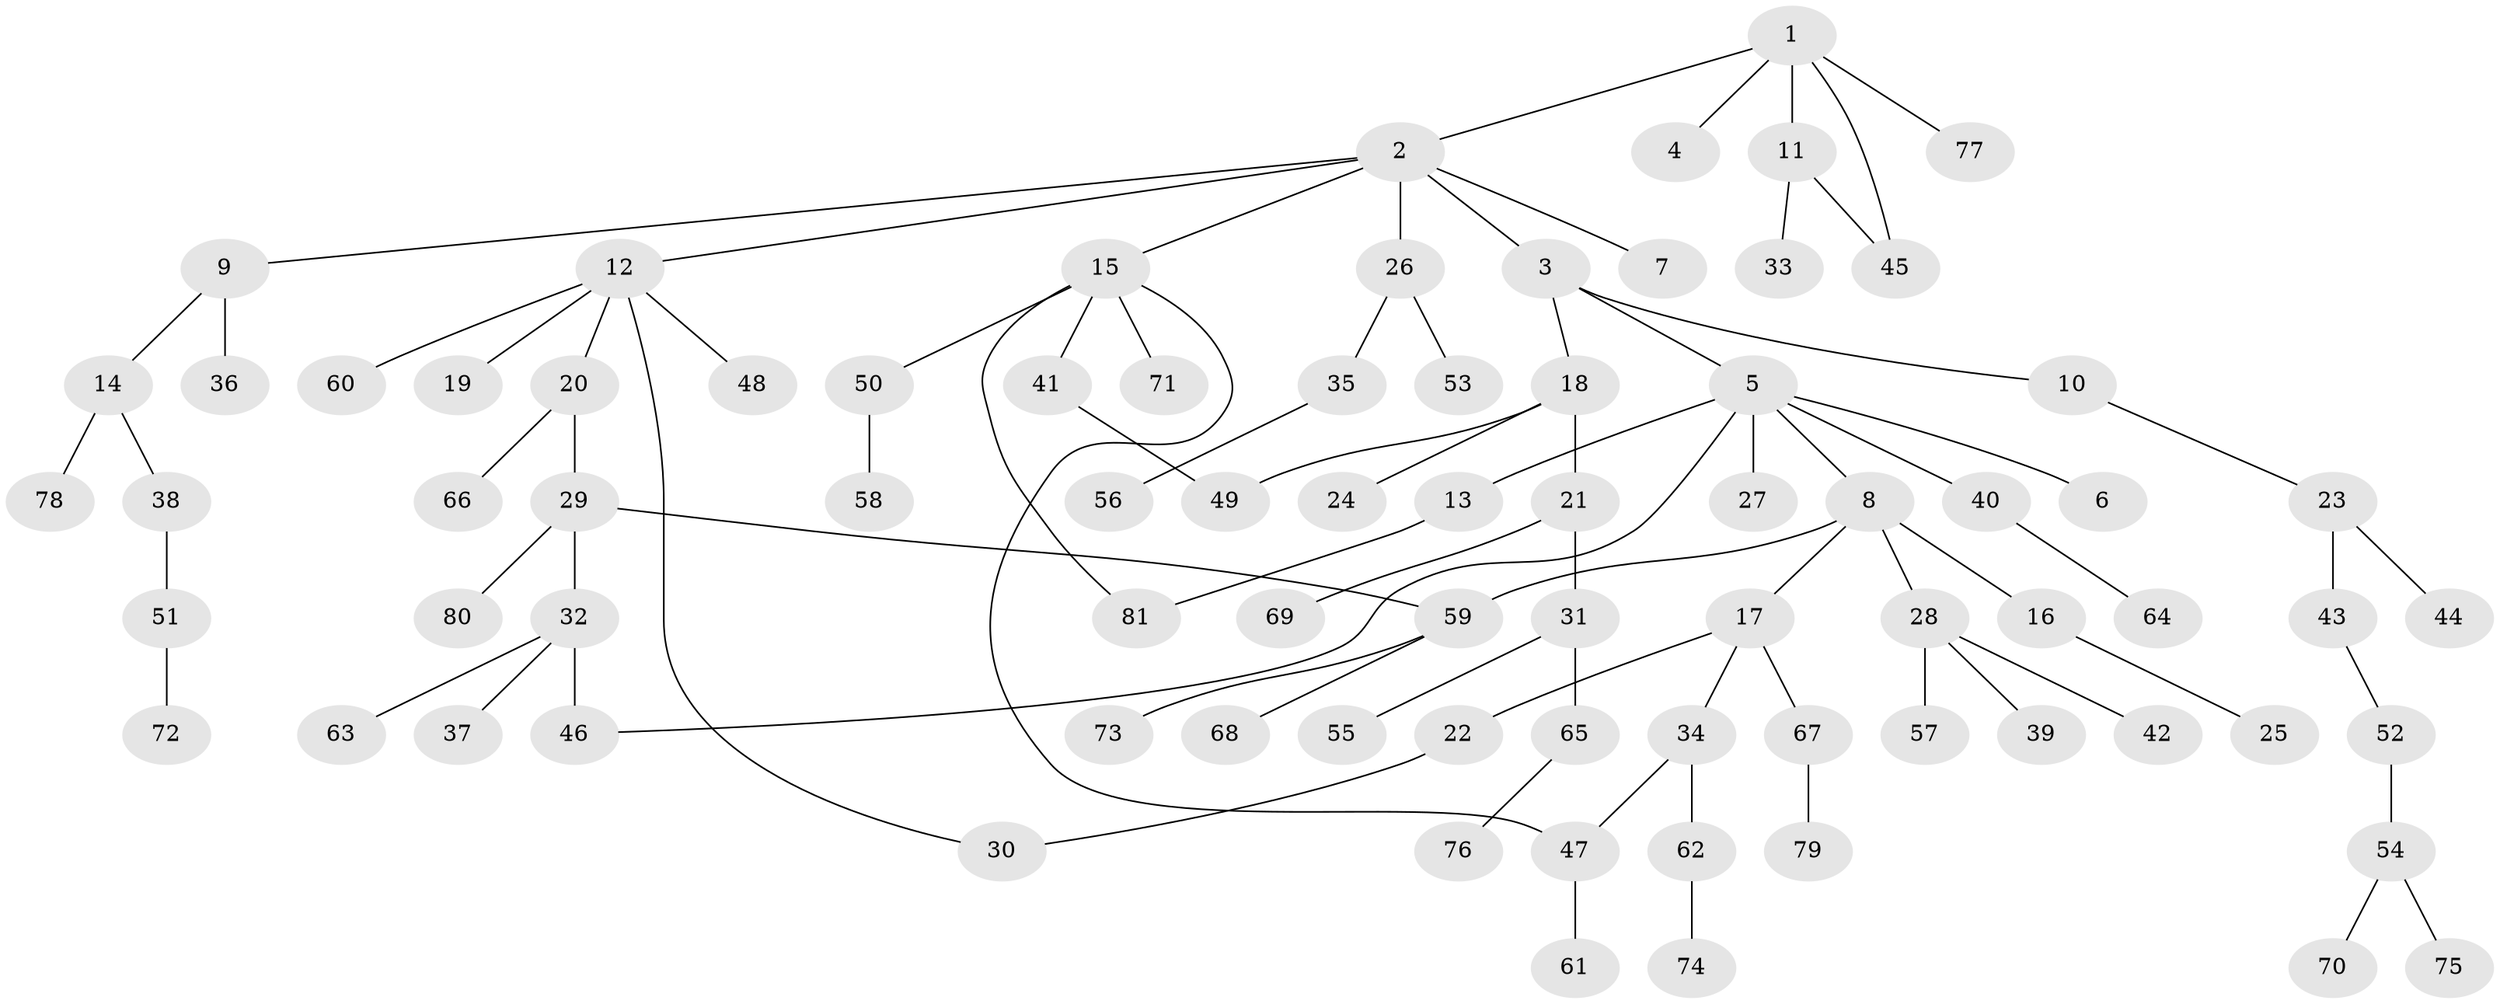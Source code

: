 // Generated by graph-tools (version 1.1) at 2025/01/03/09/25 03:01:05]
// undirected, 81 vertices, 87 edges
graph export_dot {
graph [start="1"]
  node [color=gray90,style=filled];
  1;
  2;
  3;
  4;
  5;
  6;
  7;
  8;
  9;
  10;
  11;
  12;
  13;
  14;
  15;
  16;
  17;
  18;
  19;
  20;
  21;
  22;
  23;
  24;
  25;
  26;
  27;
  28;
  29;
  30;
  31;
  32;
  33;
  34;
  35;
  36;
  37;
  38;
  39;
  40;
  41;
  42;
  43;
  44;
  45;
  46;
  47;
  48;
  49;
  50;
  51;
  52;
  53;
  54;
  55;
  56;
  57;
  58;
  59;
  60;
  61;
  62;
  63;
  64;
  65;
  66;
  67;
  68;
  69;
  70;
  71;
  72;
  73;
  74;
  75;
  76;
  77;
  78;
  79;
  80;
  81;
  1 -- 2;
  1 -- 4;
  1 -- 11;
  1 -- 77;
  1 -- 45;
  2 -- 3;
  2 -- 7;
  2 -- 9;
  2 -- 12;
  2 -- 15;
  2 -- 26;
  3 -- 5;
  3 -- 10;
  3 -- 18;
  5 -- 6;
  5 -- 8;
  5 -- 13;
  5 -- 27;
  5 -- 40;
  5 -- 46;
  8 -- 16;
  8 -- 17;
  8 -- 28;
  8 -- 59;
  9 -- 14;
  9 -- 36;
  10 -- 23;
  11 -- 33;
  11 -- 45;
  12 -- 19;
  12 -- 20;
  12 -- 30;
  12 -- 48;
  12 -- 60;
  13 -- 81;
  14 -- 38;
  14 -- 78;
  15 -- 41;
  15 -- 47;
  15 -- 50;
  15 -- 71;
  15 -- 81;
  16 -- 25;
  17 -- 22;
  17 -- 34;
  17 -- 67;
  18 -- 21;
  18 -- 24;
  18 -- 49;
  20 -- 29;
  20 -- 66;
  21 -- 31;
  21 -- 69;
  22 -- 30;
  23 -- 43;
  23 -- 44;
  26 -- 35;
  26 -- 53;
  28 -- 39;
  28 -- 42;
  28 -- 57;
  29 -- 32;
  29 -- 80;
  29 -- 59;
  31 -- 55;
  31 -- 65;
  32 -- 37;
  32 -- 63;
  32 -- 46;
  34 -- 62;
  34 -- 47;
  35 -- 56;
  38 -- 51;
  40 -- 64;
  41 -- 49;
  43 -- 52;
  47 -- 61;
  50 -- 58;
  51 -- 72;
  52 -- 54;
  54 -- 70;
  54 -- 75;
  59 -- 68;
  59 -- 73;
  62 -- 74;
  65 -- 76;
  67 -- 79;
}
